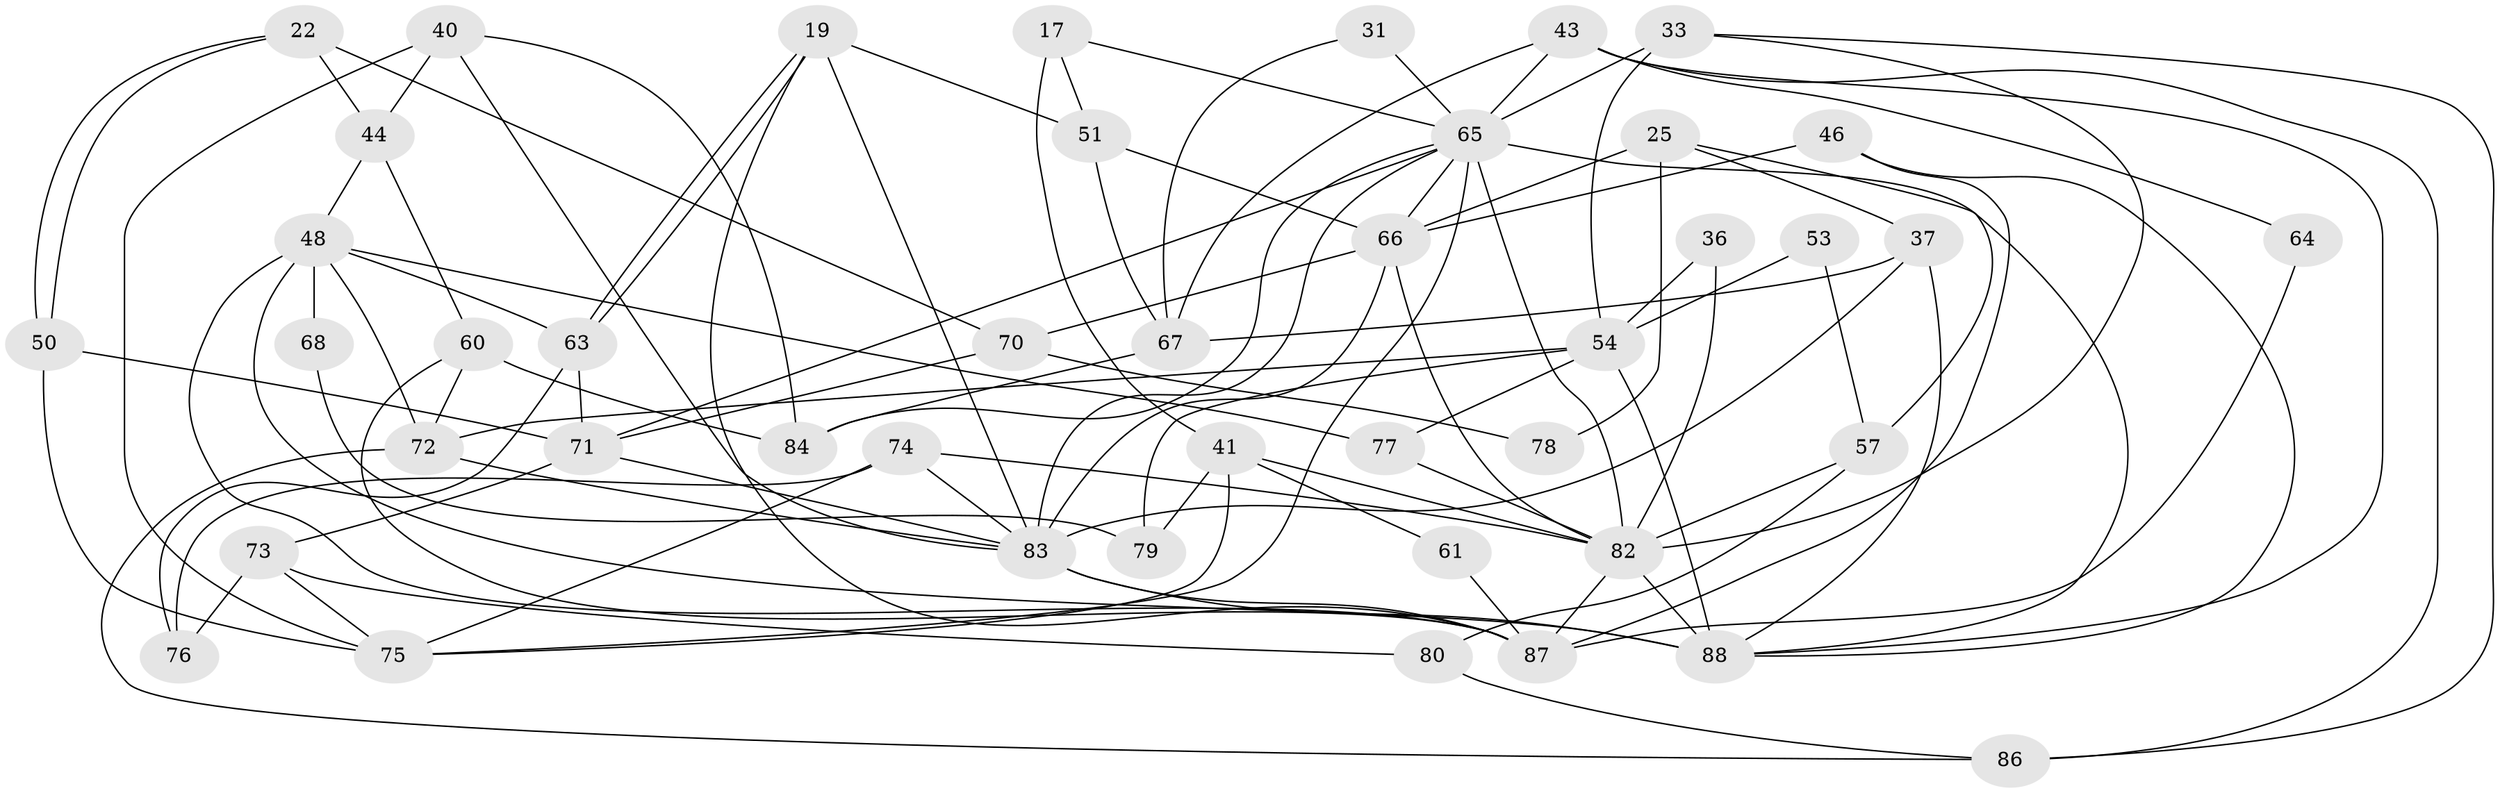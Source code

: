 // original degree distribution, {3: 0.23863636363636365, 4: 0.3181818181818182, 6: 0.125, 7: 0.022727272727272728, 2: 0.1590909090909091, 5: 0.10227272727272728, 8: 0.03409090909090909}
// Generated by graph-tools (version 1.1) at 2025/51/03/09/25 04:51:01]
// undirected, 44 vertices, 101 edges
graph export_dot {
graph [start="1"]
  node [color=gray90,style=filled];
  17;
  19 [super="+14"];
  22;
  25 [super="+2"];
  31;
  33;
  36;
  37;
  40;
  41 [super="+13"];
  43;
  44;
  46;
  48 [super="+3"];
  50;
  51 [super="+20"];
  53;
  54 [super="+52"];
  57 [super="+55"];
  60 [super="+28"];
  61;
  63;
  64;
  65 [super="+49+27+30"];
  66 [super="+16+4"];
  67 [super="+56"];
  68;
  70 [super="+18"];
  71 [super="+38"];
  72;
  73;
  74 [super="+62"];
  75 [super="+8"];
  76;
  77;
  78;
  79;
  80 [super="+59"];
  82 [super="+58+81"];
  83 [super="+23+45"];
  84 [super="+9+15"];
  86;
  87 [super="+85"];
  88 [super="+1+39+47"];
  17 -- 41 [weight=2];
  17 -- 51;
  17 -- 65;
  19 -- 63;
  19 -- 63;
  19 -- 51;
  19 -- 83;
  19 -- 87;
  22 -- 50;
  22 -- 50;
  22 -- 70;
  22 -- 44;
  25 -- 66 [weight=3];
  25 -- 37;
  25 -- 78;
  25 -- 57;
  31 -- 65;
  31 -- 67;
  33 -- 54;
  33 -- 86;
  33 -- 82;
  33 -- 65;
  36 -- 82;
  36 -- 54;
  37 -- 67;
  37 -- 88;
  37 -- 83 [weight=2];
  40 -- 44;
  40 -- 83;
  40 -- 84;
  40 -- 75;
  41 -- 79 [weight=2];
  41 -- 61;
  41 -- 75 [weight=2];
  41 -- 82 [weight=2];
  43 -- 86;
  43 -- 64;
  43 -- 67 [weight=2];
  43 -- 88;
  43 -- 65;
  44 -- 48;
  44 -- 60;
  46 -- 66 [weight=2];
  46 -- 88;
  46 -- 87;
  48 -- 77;
  48 -- 68;
  48 -- 72;
  48 -- 88 [weight=2];
  48 -- 63;
  48 -- 87 [weight=2];
  50 -- 75;
  50 -- 71;
  51 -- 66;
  51 -- 67;
  53 -- 57;
  53 -- 54 [weight=2];
  54 -- 72 [weight=2];
  54 -- 77;
  54 -- 79;
  54 -- 88 [weight=2];
  57 -- 82 [weight=2];
  57 -- 80;
  60 -- 72;
  60 -- 84 [weight=2];
  60 -- 87;
  61 -- 87;
  63 -- 71;
  63 -- 76;
  64 -- 87;
  65 -- 84 [weight=2];
  65 -- 66;
  65 -- 83 [weight=2];
  65 -- 82 [weight=5];
  65 -- 71;
  65 -- 75;
  65 -- 88;
  66 -- 70 [weight=2];
  66 -- 82 [weight=2];
  66 -- 83;
  67 -- 84;
  68 -- 79;
  70 -- 71 [weight=2];
  70 -- 78;
  71 -- 73;
  71 -- 83 [weight=2];
  72 -- 86;
  72 -- 83;
  73 -- 75;
  73 -- 76;
  73 -- 80;
  74 -- 76;
  74 -- 83;
  74 -- 75;
  74 -- 82;
  77 -- 82;
  80 -- 86;
  82 -- 88 [weight=2];
  82 -- 87 [weight=3];
  83 -- 88 [weight=2];
  83 -- 87;
}
